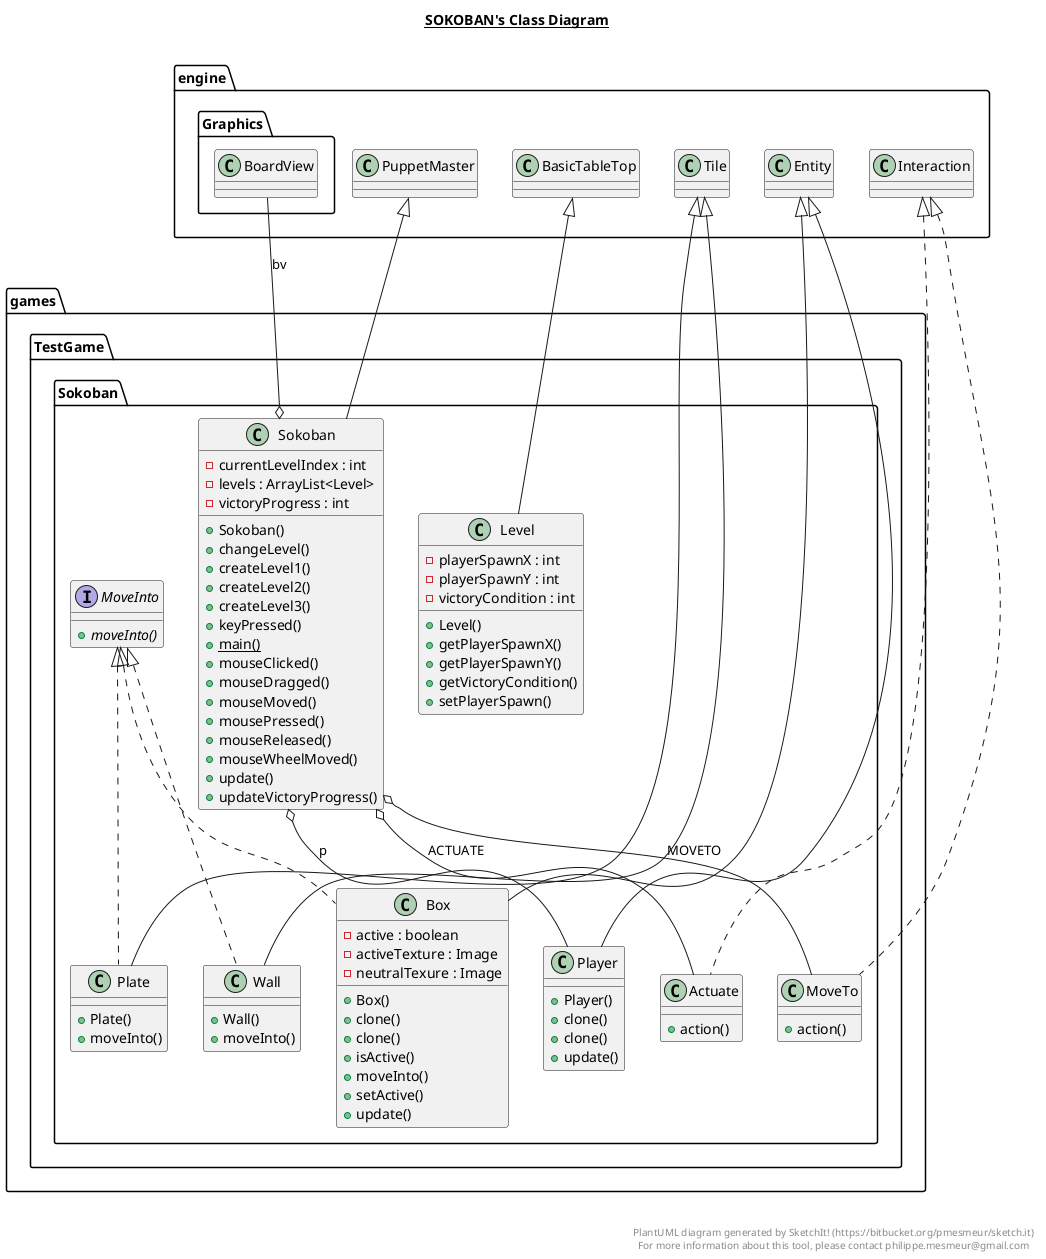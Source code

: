 @startuml

title __SOKOBAN's Class Diagram__\n

  namespace games.TestGame {
    namespace Sokoban {
      class games.TestGame.Sokoban.Actuate {
          + action()
      }
    }
  }
  

  namespace games.TestGame {
    namespace Sokoban {
      class games.TestGame.Sokoban.Box {
          - active : boolean
          - activeTexture : Image
          - neutralTexure : Image
          + Box()
          + clone()
          + clone()
          + isActive()
          + moveInto()
          + setActive()
          + update()
      }
    }
  }
  

  namespace games.TestGame {
    namespace Sokoban {
      class games.TestGame.Sokoban.Level {
          - playerSpawnX : int
          - playerSpawnY : int
          - victoryCondition : int
          + Level()
          + getPlayerSpawnX()
          + getPlayerSpawnY()
          + getVictoryCondition()
          + setPlayerSpawn()
      }
    }
  }
  

  namespace games.TestGame {
    namespace Sokoban {
      interface games.TestGame.Sokoban.MoveInto {
          {abstract} + moveInto()
      }
    }
  }
  

  namespace games.TestGame {
    namespace Sokoban {
      class games.TestGame.Sokoban.MoveTo {
          + action()
      }
    }
  }
  

  namespace games.TestGame {
    namespace Sokoban {
      class games.TestGame.Sokoban.Plate {
          + Plate()
          + moveInto()
      }
    }
  }
  

  namespace games.TestGame {
    namespace Sokoban {
      class games.TestGame.Sokoban.Player {
          + Player()
          + clone()
          + clone()
          + update()
      }
    }
  }
  

  namespace games.TestGame {
    namespace Sokoban {
      class games.TestGame.Sokoban.Sokoban {
          - currentLevelIndex : int
          - levels : ArrayList<Level>
          - victoryProgress : int
          + Sokoban()
          + changeLevel()
          + createLevel1()
          + createLevel2()
          + createLevel3()
          + keyPressed()
          {static} + main()
          + mouseClicked()
          + mouseDragged()
          + mouseMoved()
          + mousePressed()
          + mouseReleased()
          + mouseWheelMoved()
          + update()
          + updateVictoryProgress()
      }
    }
  }
  

  namespace games.TestGame {
    namespace Sokoban {
      class games.TestGame.Sokoban.Wall {
          + Wall()
          + moveInto()
      }
    }
  }
  

  games.TestGame.Sokoban.Actuate .up.|> engine.Interaction
  games.TestGame.Sokoban.Box .up.|> games.TestGame.Sokoban.MoveInto
  games.TestGame.Sokoban.Box -up-|> engine.Entity
  games.TestGame.Sokoban.Level -up-|> engine.BasicTableTop
  games.TestGame.Sokoban.MoveTo .up.|> engine.Interaction
  games.TestGame.Sokoban.Plate .up.|> games.TestGame.Sokoban.MoveInto
  games.TestGame.Sokoban.Plate -up-|> engine.Tile
  games.TestGame.Sokoban.Player -up-|> engine.Entity
  games.TestGame.Sokoban.Sokoban -up-|> engine.PuppetMaster
  games.TestGame.Sokoban.Sokoban o-- games.TestGame.Sokoban.Actuate : ACTUATE
  games.TestGame.Sokoban.Sokoban o-- games.TestGame.Sokoban.MoveTo : MOVETO
  games.TestGame.Sokoban.Sokoban o-- engine.Graphics.BoardView : bv
  games.TestGame.Sokoban.Sokoban o-- games.TestGame.Sokoban.Player : p
  games.TestGame.Sokoban.Wall .up.|> games.TestGame.Sokoban.MoveInto
  games.TestGame.Sokoban.Wall -up-|> engine.Tile


right footer


PlantUML diagram generated by SketchIt! (https://bitbucket.org/pmesmeur/sketch.it)
For more information about this tool, please contact philippe.mesmeur@gmail.com
endfooter

@enduml
